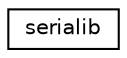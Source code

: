 digraph "Graphical Class Hierarchy"
{
 // LATEX_PDF_SIZE
  edge [fontname="Helvetica",fontsize="10",labelfontname="Helvetica",labelfontsize="10"];
  node [fontname="Helvetica",fontsize="10",shape=record];
  rankdir="LR";
  Node0 [label="serialib",height=0.2,width=0.4,color="black", fillcolor="white", style="filled",URL="$classserialib.html",tooltip="This class is used for communication over a serial device."];
}

